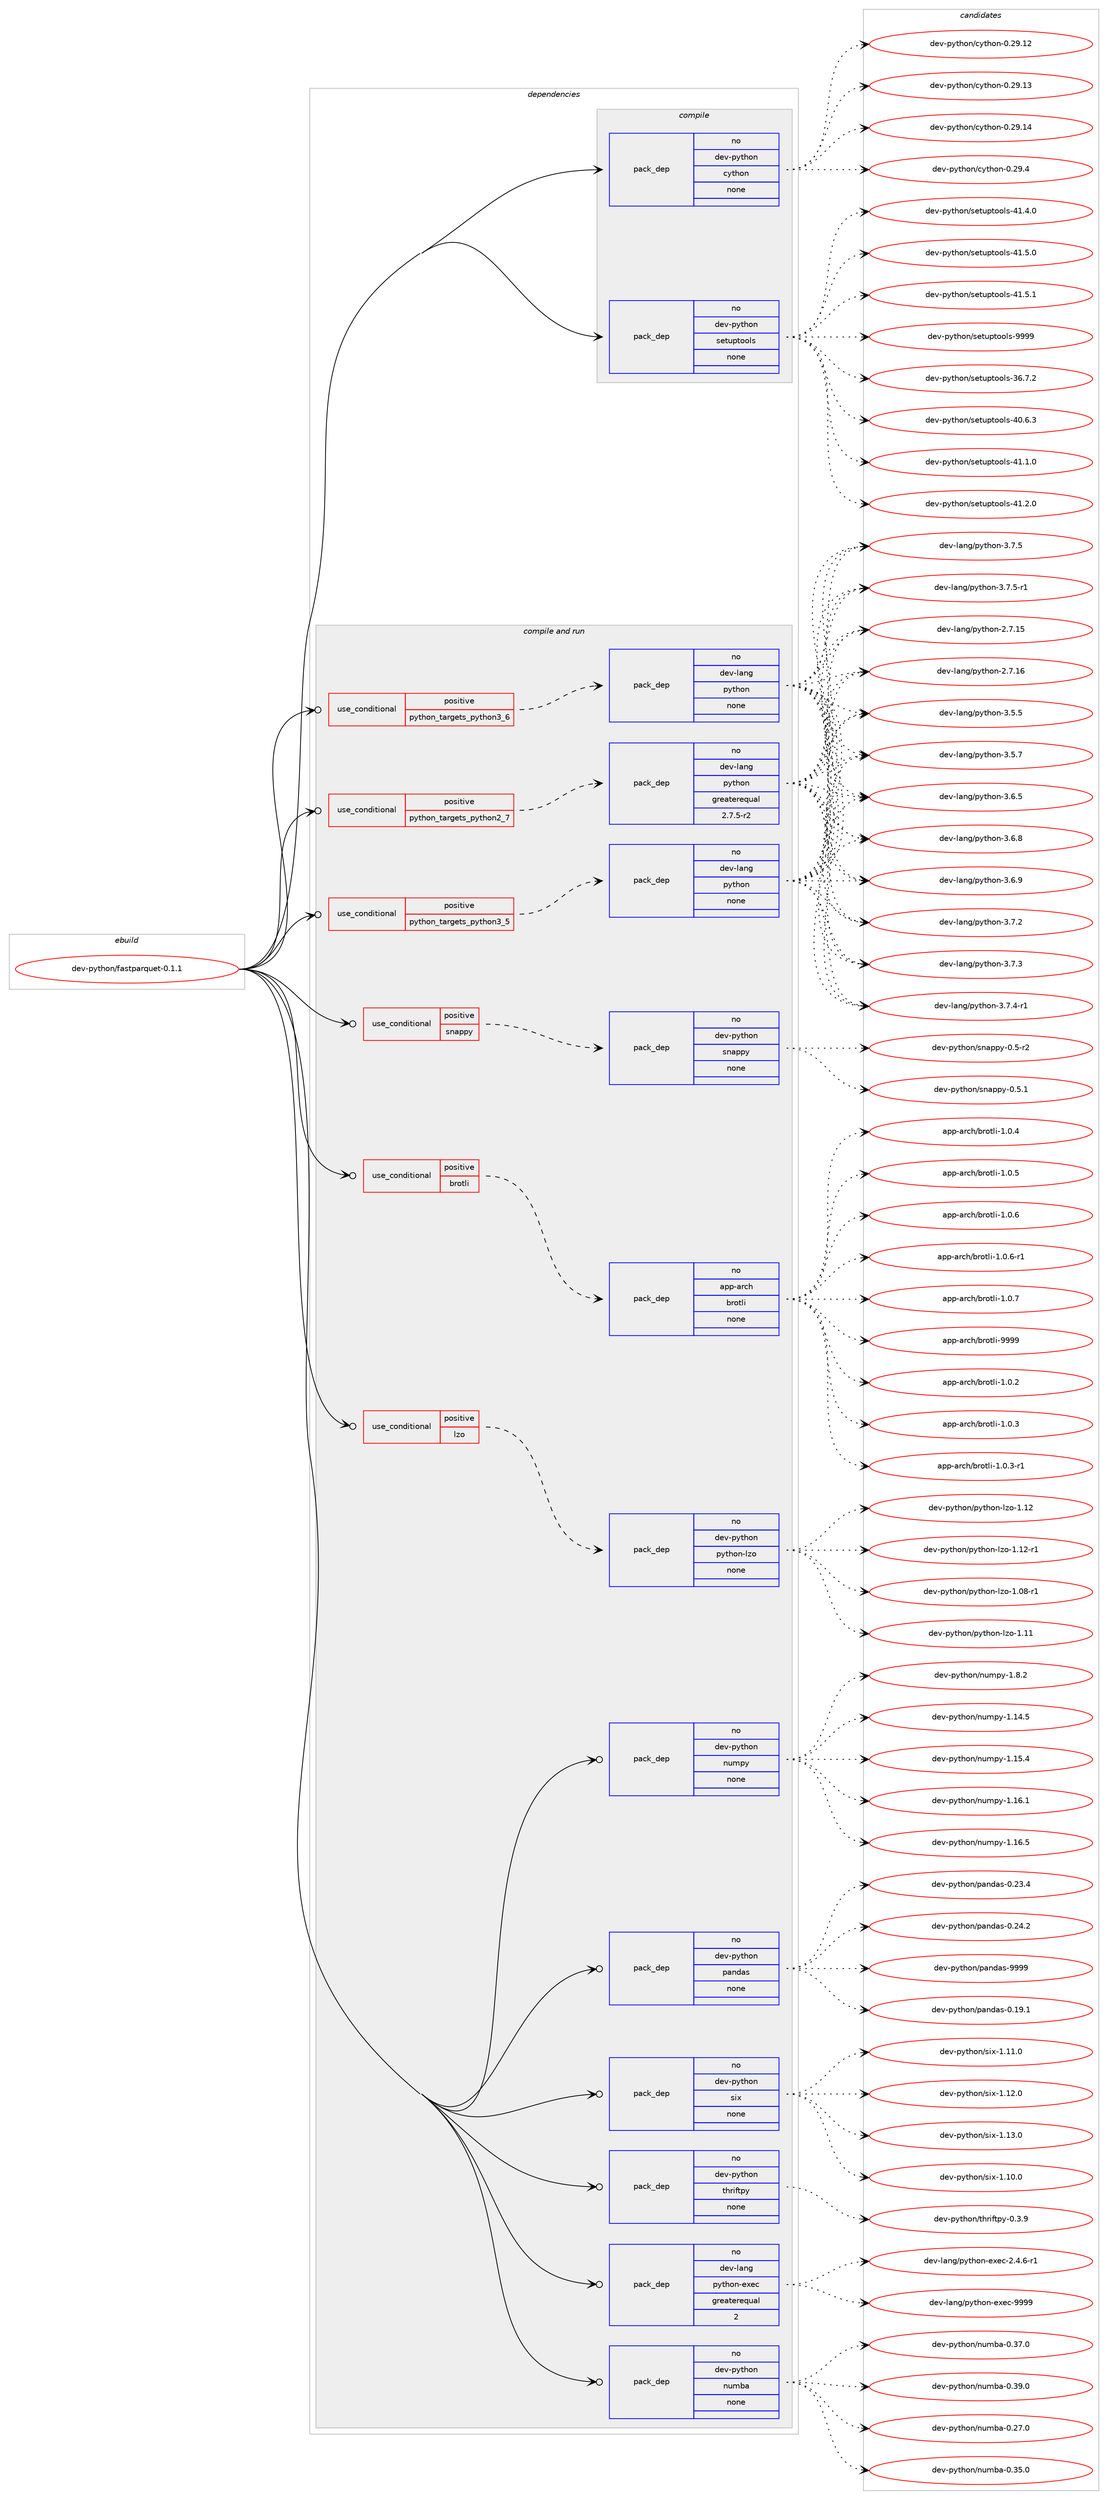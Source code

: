 digraph prolog {

# *************
# Graph options
# *************

newrank=true;
concentrate=true;
compound=true;
graph [rankdir=LR,fontname=Helvetica,fontsize=10,ranksep=1.5];#, ranksep=2.5, nodesep=0.2];
edge  [arrowhead=vee];
node  [fontname=Helvetica,fontsize=10];

# **********
# The ebuild
# **********

subgraph cluster_leftcol {
color=gray;
rank=same;
label=<<i>ebuild</i>>;
id [label="dev-python/fastparquet-0.1.1", color=red, width=4, href="../dev-python/fastparquet-0.1.1.svg"];
}

# ****************
# The dependencies
# ****************

subgraph cluster_midcol {
color=gray;
label=<<i>dependencies</i>>;
subgraph cluster_compile {
fillcolor="#eeeeee";
style=filled;
label=<<i>compile</i>>;
subgraph pack452988 {
dependency603959 [label=<<TABLE BORDER="0" CELLBORDER="1" CELLSPACING="0" CELLPADDING="4" WIDTH="220"><TR><TD ROWSPAN="6" CELLPADDING="30">pack_dep</TD></TR><TR><TD WIDTH="110">no</TD></TR><TR><TD>dev-python</TD></TR><TR><TD>cython</TD></TR><TR><TD>none</TD></TR><TR><TD></TD></TR></TABLE>>, shape=none, color=blue];
}
id:e -> dependency603959:w [weight=20,style="solid",arrowhead="vee"];
subgraph pack452989 {
dependency603960 [label=<<TABLE BORDER="0" CELLBORDER="1" CELLSPACING="0" CELLPADDING="4" WIDTH="220"><TR><TD ROWSPAN="6" CELLPADDING="30">pack_dep</TD></TR><TR><TD WIDTH="110">no</TD></TR><TR><TD>dev-python</TD></TR><TR><TD>setuptools</TD></TR><TR><TD>none</TD></TR><TR><TD></TD></TR></TABLE>>, shape=none, color=blue];
}
id:e -> dependency603960:w [weight=20,style="solid",arrowhead="vee"];
}
subgraph cluster_compileandrun {
fillcolor="#eeeeee";
style=filled;
label=<<i>compile and run</i>>;
subgraph cond139174 {
dependency603961 [label=<<TABLE BORDER="0" CELLBORDER="1" CELLSPACING="0" CELLPADDING="4"><TR><TD ROWSPAN="3" CELLPADDING="10">use_conditional</TD></TR><TR><TD>positive</TD></TR><TR><TD>brotli</TD></TR></TABLE>>, shape=none, color=red];
subgraph pack452990 {
dependency603962 [label=<<TABLE BORDER="0" CELLBORDER="1" CELLSPACING="0" CELLPADDING="4" WIDTH="220"><TR><TD ROWSPAN="6" CELLPADDING="30">pack_dep</TD></TR><TR><TD WIDTH="110">no</TD></TR><TR><TD>app-arch</TD></TR><TR><TD>brotli</TD></TR><TR><TD>none</TD></TR><TR><TD></TD></TR></TABLE>>, shape=none, color=blue];
}
dependency603961:e -> dependency603962:w [weight=20,style="dashed",arrowhead="vee"];
}
id:e -> dependency603961:w [weight=20,style="solid",arrowhead="odotvee"];
subgraph cond139175 {
dependency603963 [label=<<TABLE BORDER="0" CELLBORDER="1" CELLSPACING="0" CELLPADDING="4"><TR><TD ROWSPAN="3" CELLPADDING="10">use_conditional</TD></TR><TR><TD>positive</TD></TR><TR><TD>lzo</TD></TR></TABLE>>, shape=none, color=red];
subgraph pack452991 {
dependency603964 [label=<<TABLE BORDER="0" CELLBORDER="1" CELLSPACING="0" CELLPADDING="4" WIDTH="220"><TR><TD ROWSPAN="6" CELLPADDING="30">pack_dep</TD></TR><TR><TD WIDTH="110">no</TD></TR><TR><TD>dev-python</TD></TR><TR><TD>python-lzo</TD></TR><TR><TD>none</TD></TR><TR><TD></TD></TR></TABLE>>, shape=none, color=blue];
}
dependency603963:e -> dependency603964:w [weight=20,style="dashed",arrowhead="vee"];
}
id:e -> dependency603963:w [weight=20,style="solid",arrowhead="odotvee"];
subgraph cond139176 {
dependency603965 [label=<<TABLE BORDER="0" CELLBORDER="1" CELLSPACING="0" CELLPADDING="4"><TR><TD ROWSPAN="3" CELLPADDING="10">use_conditional</TD></TR><TR><TD>positive</TD></TR><TR><TD>python_targets_python2_7</TD></TR></TABLE>>, shape=none, color=red];
subgraph pack452992 {
dependency603966 [label=<<TABLE BORDER="0" CELLBORDER="1" CELLSPACING="0" CELLPADDING="4" WIDTH="220"><TR><TD ROWSPAN="6" CELLPADDING="30">pack_dep</TD></TR><TR><TD WIDTH="110">no</TD></TR><TR><TD>dev-lang</TD></TR><TR><TD>python</TD></TR><TR><TD>greaterequal</TD></TR><TR><TD>2.7.5-r2</TD></TR></TABLE>>, shape=none, color=blue];
}
dependency603965:e -> dependency603966:w [weight=20,style="dashed",arrowhead="vee"];
}
id:e -> dependency603965:w [weight=20,style="solid",arrowhead="odotvee"];
subgraph cond139177 {
dependency603967 [label=<<TABLE BORDER="0" CELLBORDER="1" CELLSPACING="0" CELLPADDING="4"><TR><TD ROWSPAN="3" CELLPADDING="10">use_conditional</TD></TR><TR><TD>positive</TD></TR><TR><TD>python_targets_python3_5</TD></TR></TABLE>>, shape=none, color=red];
subgraph pack452993 {
dependency603968 [label=<<TABLE BORDER="0" CELLBORDER="1" CELLSPACING="0" CELLPADDING="4" WIDTH="220"><TR><TD ROWSPAN="6" CELLPADDING="30">pack_dep</TD></TR><TR><TD WIDTH="110">no</TD></TR><TR><TD>dev-lang</TD></TR><TR><TD>python</TD></TR><TR><TD>none</TD></TR><TR><TD></TD></TR></TABLE>>, shape=none, color=blue];
}
dependency603967:e -> dependency603968:w [weight=20,style="dashed",arrowhead="vee"];
}
id:e -> dependency603967:w [weight=20,style="solid",arrowhead="odotvee"];
subgraph cond139178 {
dependency603969 [label=<<TABLE BORDER="0" CELLBORDER="1" CELLSPACING="0" CELLPADDING="4"><TR><TD ROWSPAN="3" CELLPADDING="10">use_conditional</TD></TR><TR><TD>positive</TD></TR><TR><TD>python_targets_python3_6</TD></TR></TABLE>>, shape=none, color=red];
subgraph pack452994 {
dependency603970 [label=<<TABLE BORDER="0" CELLBORDER="1" CELLSPACING="0" CELLPADDING="4" WIDTH="220"><TR><TD ROWSPAN="6" CELLPADDING="30">pack_dep</TD></TR><TR><TD WIDTH="110">no</TD></TR><TR><TD>dev-lang</TD></TR><TR><TD>python</TD></TR><TR><TD>none</TD></TR><TR><TD></TD></TR></TABLE>>, shape=none, color=blue];
}
dependency603969:e -> dependency603970:w [weight=20,style="dashed",arrowhead="vee"];
}
id:e -> dependency603969:w [weight=20,style="solid",arrowhead="odotvee"];
subgraph cond139179 {
dependency603971 [label=<<TABLE BORDER="0" CELLBORDER="1" CELLSPACING="0" CELLPADDING="4"><TR><TD ROWSPAN="3" CELLPADDING="10">use_conditional</TD></TR><TR><TD>positive</TD></TR><TR><TD>snappy</TD></TR></TABLE>>, shape=none, color=red];
subgraph pack452995 {
dependency603972 [label=<<TABLE BORDER="0" CELLBORDER="1" CELLSPACING="0" CELLPADDING="4" WIDTH="220"><TR><TD ROWSPAN="6" CELLPADDING="30">pack_dep</TD></TR><TR><TD WIDTH="110">no</TD></TR><TR><TD>dev-python</TD></TR><TR><TD>snappy</TD></TR><TR><TD>none</TD></TR><TR><TD></TD></TR></TABLE>>, shape=none, color=blue];
}
dependency603971:e -> dependency603972:w [weight=20,style="dashed",arrowhead="vee"];
}
id:e -> dependency603971:w [weight=20,style="solid",arrowhead="odotvee"];
subgraph pack452996 {
dependency603973 [label=<<TABLE BORDER="0" CELLBORDER="1" CELLSPACING="0" CELLPADDING="4" WIDTH="220"><TR><TD ROWSPAN="6" CELLPADDING="30">pack_dep</TD></TR><TR><TD WIDTH="110">no</TD></TR><TR><TD>dev-lang</TD></TR><TR><TD>python-exec</TD></TR><TR><TD>greaterequal</TD></TR><TR><TD>2</TD></TR></TABLE>>, shape=none, color=blue];
}
id:e -> dependency603973:w [weight=20,style="solid",arrowhead="odotvee"];
subgraph pack452997 {
dependency603974 [label=<<TABLE BORDER="0" CELLBORDER="1" CELLSPACING="0" CELLPADDING="4" WIDTH="220"><TR><TD ROWSPAN="6" CELLPADDING="30">pack_dep</TD></TR><TR><TD WIDTH="110">no</TD></TR><TR><TD>dev-python</TD></TR><TR><TD>numba</TD></TR><TR><TD>none</TD></TR><TR><TD></TD></TR></TABLE>>, shape=none, color=blue];
}
id:e -> dependency603974:w [weight=20,style="solid",arrowhead="odotvee"];
subgraph pack452998 {
dependency603975 [label=<<TABLE BORDER="0" CELLBORDER="1" CELLSPACING="0" CELLPADDING="4" WIDTH="220"><TR><TD ROWSPAN="6" CELLPADDING="30">pack_dep</TD></TR><TR><TD WIDTH="110">no</TD></TR><TR><TD>dev-python</TD></TR><TR><TD>numpy</TD></TR><TR><TD>none</TD></TR><TR><TD></TD></TR></TABLE>>, shape=none, color=blue];
}
id:e -> dependency603975:w [weight=20,style="solid",arrowhead="odotvee"];
subgraph pack452999 {
dependency603976 [label=<<TABLE BORDER="0" CELLBORDER="1" CELLSPACING="0" CELLPADDING="4" WIDTH="220"><TR><TD ROWSPAN="6" CELLPADDING="30">pack_dep</TD></TR><TR><TD WIDTH="110">no</TD></TR><TR><TD>dev-python</TD></TR><TR><TD>pandas</TD></TR><TR><TD>none</TD></TR><TR><TD></TD></TR></TABLE>>, shape=none, color=blue];
}
id:e -> dependency603976:w [weight=20,style="solid",arrowhead="odotvee"];
subgraph pack453000 {
dependency603977 [label=<<TABLE BORDER="0" CELLBORDER="1" CELLSPACING="0" CELLPADDING="4" WIDTH="220"><TR><TD ROWSPAN="6" CELLPADDING="30">pack_dep</TD></TR><TR><TD WIDTH="110">no</TD></TR><TR><TD>dev-python</TD></TR><TR><TD>six</TD></TR><TR><TD>none</TD></TR><TR><TD></TD></TR></TABLE>>, shape=none, color=blue];
}
id:e -> dependency603977:w [weight=20,style="solid",arrowhead="odotvee"];
subgraph pack453001 {
dependency603978 [label=<<TABLE BORDER="0" CELLBORDER="1" CELLSPACING="0" CELLPADDING="4" WIDTH="220"><TR><TD ROWSPAN="6" CELLPADDING="30">pack_dep</TD></TR><TR><TD WIDTH="110">no</TD></TR><TR><TD>dev-python</TD></TR><TR><TD>thriftpy</TD></TR><TR><TD>none</TD></TR><TR><TD></TD></TR></TABLE>>, shape=none, color=blue];
}
id:e -> dependency603978:w [weight=20,style="solid",arrowhead="odotvee"];
}
subgraph cluster_run {
fillcolor="#eeeeee";
style=filled;
label=<<i>run</i>>;
}
}

# **************
# The candidates
# **************

subgraph cluster_choices {
rank=same;
color=gray;
label=<<i>candidates</i>>;

subgraph choice452988 {
color=black;
nodesep=1;
choice1001011184511212111610411111047991211161041111104548465057464950 [label="dev-python/cython-0.29.12", color=red, width=4,href="../dev-python/cython-0.29.12.svg"];
choice1001011184511212111610411111047991211161041111104548465057464951 [label="dev-python/cython-0.29.13", color=red, width=4,href="../dev-python/cython-0.29.13.svg"];
choice1001011184511212111610411111047991211161041111104548465057464952 [label="dev-python/cython-0.29.14", color=red, width=4,href="../dev-python/cython-0.29.14.svg"];
choice10010111845112121116104111110479912111610411111045484650574652 [label="dev-python/cython-0.29.4", color=red, width=4,href="../dev-python/cython-0.29.4.svg"];
dependency603959:e -> choice1001011184511212111610411111047991211161041111104548465057464950:w [style=dotted,weight="100"];
dependency603959:e -> choice1001011184511212111610411111047991211161041111104548465057464951:w [style=dotted,weight="100"];
dependency603959:e -> choice1001011184511212111610411111047991211161041111104548465057464952:w [style=dotted,weight="100"];
dependency603959:e -> choice10010111845112121116104111110479912111610411111045484650574652:w [style=dotted,weight="100"];
}
subgraph choice452989 {
color=black;
nodesep=1;
choice100101118451121211161041111104711510111611711211611111110811545515446554650 [label="dev-python/setuptools-36.7.2", color=red, width=4,href="../dev-python/setuptools-36.7.2.svg"];
choice100101118451121211161041111104711510111611711211611111110811545524846544651 [label="dev-python/setuptools-40.6.3", color=red, width=4,href="../dev-python/setuptools-40.6.3.svg"];
choice100101118451121211161041111104711510111611711211611111110811545524946494648 [label="dev-python/setuptools-41.1.0", color=red, width=4,href="../dev-python/setuptools-41.1.0.svg"];
choice100101118451121211161041111104711510111611711211611111110811545524946504648 [label="dev-python/setuptools-41.2.0", color=red, width=4,href="../dev-python/setuptools-41.2.0.svg"];
choice100101118451121211161041111104711510111611711211611111110811545524946524648 [label="dev-python/setuptools-41.4.0", color=red, width=4,href="../dev-python/setuptools-41.4.0.svg"];
choice100101118451121211161041111104711510111611711211611111110811545524946534648 [label="dev-python/setuptools-41.5.0", color=red, width=4,href="../dev-python/setuptools-41.5.0.svg"];
choice100101118451121211161041111104711510111611711211611111110811545524946534649 [label="dev-python/setuptools-41.5.1", color=red, width=4,href="../dev-python/setuptools-41.5.1.svg"];
choice10010111845112121116104111110471151011161171121161111111081154557575757 [label="dev-python/setuptools-9999", color=red, width=4,href="../dev-python/setuptools-9999.svg"];
dependency603960:e -> choice100101118451121211161041111104711510111611711211611111110811545515446554650:w [style=dotted,weight="100"];
dependency603960:e -> choice100101118451121211161041111104711510111611711211611111110811545524846544651:w [style=dotted,weight="100"];
dependency603960:e -> choice100101118451121211161041111104711510111611711211611111110811545524946494648:w [style=dotted,weight="100"];
dependency603960:e -> choice100101118451121211161041111104711510111611711211611111110811545524946504648:w [style=dotted,weight="100"];
dependency603960:e -> choice100101118451121211161041111104711510111611711211611111110811545524946524648:w [style=dotted,weight="100"];
dependency603960:e -> choice100101118451121211161041111104711510111611711211611111110811545524946534648:w [style=dotted,weight="100"];
dependency603960:e -> choice100101118451121211161041111104711510111611711211611111110811545524946534649:w [style=dotted,weight="100"];
dependency603960:e -> choice10010111845112121116104111110471151011161171121161111111081154557575757:w [style=dotted,weight="100"];
}
subgraph choice452990 {
color=black;
nodesep=1;
choice971121124597114991044798114111116108105454946484650 [label="app-arch/brotli-1.0.2", color=red, width=4,href="../app-arch/brotli-1.0.2.svg"];
choice971121124597114991044798114111116108105454946484651 [label="app-arch/brotli-1.0.3", color=red, width=4,href="../app-arch/brotli-1.0.3.svg"];
choice9711211245971149910447981141111161081054549464846514511449 [label="app-arch/brotli-1.0.3-r1", color=red, width=4,href="../app-arch/brotli-1.0.3-r1.svg"];
choice971121124597114991044798114111116108105454946484652 [label="app-arch/brotli-1.0.4", color=red, width=4,href="../app-arch/brotli-1.0.4.svg"];
choice971121124597114991044798114111116108105454946484653 [label="app-arch/brotli-1.0.5", color=red, width=4,href="../app-arch/brotli-1.0.5.svg"];
choice971121124597114991044798114111116108105454946484654 [label="app-arch/brotli-1.0.6", color=red, width=4,href="../app-arch/brotli-1.0.6.svg"];
choice9711211245971149910447981141111161081054549464846544511449 [label="app-arch/brotli-1.0.6-r1", color=red, width=4,href="../app-arch/brotli-1.0.6-r1.svg"];
choice971121124597114991044798114111116108105454946484655 [label="app-arch/brotli-1.0.7", color=red, width=4,href="../app-arch/brotli-1.0.7.svg"];
choice9711211245971149910447981141111161081054557575757 [label="app-arch/brotli-9999", color=red, width=4,href="../app-arch/brotli-9999.svg"];
dependency603962:e -> choice971121124597114991044798114111116108105454946484650:w [style=dotted,weight="100"];
dependency603962:e -> choice971121124597114991044798114111116108105454946484651:w [style=dotted,weight="100"];
dependency603962:e -> choice9711211245971149910447981141111161081054549464846514511449:w [style=dotted,weight="100"];
dependency603962:e -> choice971121124597114991044798114111116108105454946484652:w [style=dotted,weight="100"];
dependency603962:e -> choice971121124597114991044798114111116108105454946484653:w [style=dotted,weight="100"];
dependency603962:e -> choice971121124597114991044798114111116108105454946484654:w [style=dotted,weight="100"];
dependency603962:e -> choice9711211245971149910447981141111161081054549464846544511449:w [style=dotted,weight="100"];
dependency603962:e -> choice971121124597114991044798114111116108105454946484655:w [style=dotted,weight="100"];
dependency603962:e -> choice9711211245971149910447981141111161081054557575757:w [style=dotted,weight="100"];
}
subgraph choice452991 {
color=black;
nodesep=1;
choice10010111845112121116104111110471121211161041111104510812211145494648564511449 [label="dev-python/python-lzo-1.08-r1", color=red, width=4,href="../dev-python/python-lzo-1.08-r1.svg"];
choice1001011184511212111610411111047112121116104111110451081221114549464949 [label="dev-python/python-lzo-1.11", color=red, width=4,href="../dev-python/python-lzo-1.11.svg"];
choice1001011184511212111610411111047112121116104111110451081221114549464950 [label="dev-python/python-lzo-1.12", color=red, width=4,href="../dev-python/python-lzo-1.12.svg"];
choice10010111845112121116104111110471121211161041111104510812211145494649504511449 [label="dev-python/python-lzo-1.12-r1", color=red, width=4,href="../dev-python/python-lzo-1.12-r1.svg"];
dependency603964:e -> choice10010111845112121116104111110471121211161041111104510812211145494648564511449:w [style=dotted,weight="100"];
dependency603964:e -> choice1001011184511212111610411111047112121116104111110451081221114549464949:w [style=dotted,weight="100"];
dependency603964:e -> choice1001011184511212111610411111047112121116104111110451081221114549464950:w [style=dotted,weight="100"];
dependency603964:e -> choice10010111845112121116104111110471121211161041111104510812211145494649504511449:w [style=dotted,weight="100"];
}
subgraph choice452992 {
color=black;
nodesep=1;
choice10010111845108971101034711212111610411111045504655464953 [label="dev-lang/python-2.7.15", color=red, width=4,href="../dev-lang/python-2.7.15.svg"];
choice10010111845108971101034711212111610411111045504655464954 [label="dev-lang/python-2.7.16", color=red, width=4,href="../dev-lang/python-2.7.16.svg"];
choice100101118451089711010347112121116104111110455146534653 [label="dev-lang/python-3.5.5", color=red, width=4,href="../dev-lang/python-3.5.5.svg"];
choice100101118451089711010347112121116104111110455146534655 [label="dev-lang/python-3.5.7", color=red, width=4,href="../dev-lang/python-3.5.7.svg"];
choice100101118451089711010347112121116104111110455146544653 [label="dev-lang/python-3.6.5", color=red, width=4,href="../dev-lang/python-3.6.5.svg"];
choice100101118451089711010347112121116104111110455146544656 [label="dev-lang/python-3.6.8", color=red, width=4,href="../dev-lang/python-3.6.8.svg"];
choice100101118451089711010347112121116104111110455146544657 [label="dev-lang/python-3.6.9", color=red, width=4,href="../dev-lang/python-3.6.9.svg"];
choice100101118451089711010347112121116104111110455146554650 [label="dev-lang/python-3.7.2", color=red, width=4,href="../dev-lang/python-3.7.2.svg"];
choice100101118451089711010347112121116104111110455146554651 [label="dev-lang/python-3.7.3", color=red, width=4,href="../dev-lang/python-3.7.3.svg"];
choice1001011184510897110103471121211161041111104551465546524511449 [label="dev-lang/python-3.7.4-r1", color=red, width=4,href="../dev-lang/python-3.7.4-r1.svg"];
choice100101118451089711010347112121116104111110455146554653 [label="dev-lang/python-3.7.5", color=red, width=4,href="../dev-lang/python-3.7.5.svg"];
choice1001011184510897110103471121211161041111104551465546534511449 [label="dev-lang/python-3.7.5-r1", color=red, width=4,href="../dev-lang/python-3.7.5-r1.svg"];
dependency603966:e -> choice10010111845108971101034711212111610411111045504655464953:w [style=dotted,weight="100"];
dependency603966:e -> choice10010111845108971101034711212111610411111045504655464954:w [style=dotted,weight="100"];
dependency603966:e -> choice100101118451089711010347112121116104111110455146534653:w [style=dotted,weight="100"];
dependency603966:e -> choice100101118451089711010347112121116104111110455146534655:w [style=dotted,weight="100"];
dependency603966:e -> choice100101118451089711010347112121116104111110455146544653:w [style=dotted,weight="100"];
dependency603966:e -> choice100101118451089711010347112121116104111110455146544656:w [style=dotted,weight="100"];
dependency603966:e -> choice100101118451089711010347112121116104111110455146544657:w [style=dotted,weight="100"];
dependency603966:e -> choice100101118451089711010347112121116104111110455146554650:w [style=dotted,weight="100"];
dependency603966:e -> choice100101118451089711010347112121116104111110455146554651:w [style=dotted,weight="100"];
dependency603966:e -> choice1001011184510897110103471121211161041111104551465546524511449:w [style=dotted,weight="100"];
dependency603966:e -> choice100101118451089711010347112121116104111110455146554653:w [style=dotted,weight="100"];
dependency603966:e -> choice1001011184510897110103471121211161041111104551465546534511449:w [style=dotted,weight="100"];
}
subgraph choice452993 {
color=black;
nodesep=1;
choice10010111845108971101034711212111610411111045504655464953 [label="dev-lang/python-2.7.15", color=red, width=4,href="../dev-lang/python-2.7.15.svg"];
choice10010111845108971101034711212111610411111045504655464954 [label="dev-lang/python-2.7.16", color=red, width=4,href="../dev-lang/python-2.7.16.svg"];
choice100101118451089711010347112121116104111110455146534653 [label="dev-lang/python-3.5.5", color=red, width=4,href="../dev-lang/python-3.5.5.svg"];
choice100101118451089711010347112121116104111110455146534655 [label="dev-lang/python-3.5.7", color=red, width=4,href="../dev-lang/python-3.5.7.svg"];
choice100101118451089711010347112121116104111110455146544653 [label="dev-lang/python-3.6.5", color=red, width=4,href="../dev-lang/python-3.6.5.svg"];
choice100101118451089711010347112121116104111110455146544656 [label="dev-lang/python-3.6.8", color=red, width=4,href="../dev-lang/python-3.6.8.svg"];
choice100101118451089711010347112121116104111110455146544657 [label="dev-lang/python-3.6.9", color=red, width=4,href="../dev-lang/python-3.6.9.svg"];
choice100101118451089711010347112121116104111110455146554650 [label="dev-lang/python-3.7.2", color=red, width=4,href="../dev-lang/python-3.7.2.svg"];
choice100101118451089711010347112121116104111110455146554651 [label="dev-lang/python-3.7.3", color=red, width=4,href="../dev-lang/python-3.7.3.svg"];
choice1001011184510897110103471121211161041111104551465546524511449 [label="dev-lang/python-3.7.4-r1", color=red, width=4,href="../dev-lang/python-3.7.4-r1.svg"];
choice100101118451089711010347112121116104111110455146554653 [label="dev-lang/python-3.7.5", color=red, width=4,href="../dev-lang/python-3.7.5.svg"];
choice1001011184510897110103471121211161041111104551465546534511449 [label="dev-lang/python-3.7.5-r1", color=red, width=4,href="../dev-lang/python-3.7.5-r1.svg"];
dependency603968:e -> choice10010111845108971101034711212111610411111045504655464953:w [style=dotted,weight="100"];
dependency603968:e -> choice10010111845108971101034711212111610411111045504655464954:w [style=dotted,weight="100"];
dependency603968:e -> choice100101118451089711010347112121116104111110455146534653:w [style=dotted,weight="100"];
dependency603968:e -> choice100101118451089711010347112121116104111110455146534655:w [style=dotted,weight="100"];
dependency603968:e -> choice100101118451089711010347112121116104111110455146544653:w [style=dotted,weight="100"];
dependency603968:e -> choice100101118451089711010347112121116104111110455146544656:w [style=dotted,weight="100"];
dependency603968:e -> choice100101118451089711010347112121116104111110455146544657:w [style=dotted,weight="100"];
dependency603968:e -> choice100101118451089711010347112121116104111110455146554650:w [style=dotted,weight="100"];
dependency603968:e -> choice100101118451089711010347112121116104111110455146554651:w [style=dotted,weight="100"];
dependency603968:e -> choice1001011184510897110103471121211161041111104551465546524511449:w [style=dotted,weight="100"];
dependency603968:e -> choice100101118451089711010347112121116104111110455146554653:w [style=dotted,weight="100"];
dependency603968:e -> choice1001011184510897110103471121211161041111104551465546534511449:w [style=dotted,weight="100"];
}
subgraph choice452994 {
color=black;
nodesep=1;
choice10010111845108971101034711212111610411111045504655464953 [label="dev-lang/python-2.7.15", color=red, width=4,href="../dev-lang/python-2.7.15.svg"];
choice10010111845108971101034711212111610411111045504655464954 [label="dev-lang/python-2.7.16", color=red, width=4,href="../dev-lang/python-2.7.16.svg"];
choice100101118451089711010347112121116104111110455146534653 [label="dev-lang/python-3.5.5", color=red, width=4,href="../dev-lang/python-3.5.5.svg"];
choice100101118451089711010347112121116104111110455146534655 [label="dev-lang/python-3.5.7", color=red, width=4,href="../dev-lang/python-3.5.7.svg"];
choice100101118451089711010347112121116104111110455146544653 [label="dev-lang/python-3.6.5", color=red, width=4,href="../dev-lang/python-3.6.5.svg"];
choice100101118451089711010347112121116104111110455146544656 [label="dev-lang/python-3.6.8", color=red, width=4,href="../dev-lang/python-3.6.8.svg"];
choice100101118451089711010347112121116104111110455146544657 [label="dev-lang/python-3.6.9", color=red, width=4,href="../dev-lang/python-3.6.9.svg"];
choice100101118451089711010347112121116104111110455146554650 [label="dev-lang/python-3.7.2", color=red, width=4,href="../dev-lang/python-3.7.2.svg"];
choice100101118451089711010347112121116104111110455146554651 [label="dev-lang/python-3.7.3", color=red, width=4,href="../dev-lang/python-3.7.3.svg"];
choice1001011184510897110103471121211161041111104551465546524511449 [label="dev-lang/python-3.7.4-r1", color=red, width=4,href="../dev-lang/python-3.7.4-r1.svg"];
choice100101118451089711010347112121116104111110455146554653 [label="dev-lang/python-3.7.5", color=red, width=4,href="../dev-lang/python-3.7.5.svg"];
choice1001011184510897110103471121211161041111104551465546534511449 [label="dev-lang/python-3.7.5-r1", color=red, width=4,href="../dev-lang/python-3.7.5-r1.svg"];
dependency603970:e -> choice10010111845108971101034711212111610411111045504655464953:w [style=dotted,weight="100"];
dependency603970:e -> choice10010111845108971101034711212111610411111045504655464954:w [style=dotted,weight="100"];
dependency603970:e -> choice100101118451089711010347112121116104111110455146534653:w [style=dotted,weight="100"];
dependency603970:e -> choice100101118451089711010347112121116104111110455146534655:w [style=dotted,weight="100"];
dependency603970:e -> choice100101118451089711010347112121116104111110455146544653:w [style=dotted,weight="100"];
dependency603970:e -> choice100101118451089711010347112121116104111110455146544656:w [style=dotted,weight="100"];
dependency603970:e -> choice100101118451089711010347112121116104111110455146544657:w [style=dotted,weight="100"];
dependency603970:e -> choice100101118451089711010347112121116104111110455146554650:w [style=dotted,weight="100"];
dependency603970:e -> choice100101118451089711010347112121116104111110455146554651:w [style=dotted,weight="100"];
dependency603970:e -> choice1001011184510897110103471121211161041111104551465546524511449:w [style=dotted,weight="100"];
dependency603970:e -> choice100101118451089711010347112121116104111110455146554653:w [style=dotted,weight="100"];
dependency603970:e -> choice1001011184510897110103471121211161041111104551465546534511449:w [style=dotted,weight="100"];
}
subgraph choice452995 {
color=black;
nodesep=1;
choice100101118451121211161041111104711511097112112121454846534511450 [label="dev-python/snappy-0.5-r2", color=red, width=4,href="../dev-python/snappy-0.5-r2.svg"];
choice100101118451121211161041111104711511097112112121454846534649 [label="dev-python/snappy-0.5.1", color=red, width=4,href="../dev-python/snappy-0.5.1.svg"];
dependency603972:e -> choice100101118451121211161041111104711511097112112121454846534511450:w [style=dotted,weight="100"];
dependency603972:e -> choice100101118451121211161041111104711511097112112121454846534649:w [style=dotted,weight="100"];
}
subgraph choice452996 {
color=black;
nodesep=1;
choice10010111845108971101034711212111610411111045101120101994550465246544511449 [label="dev-lang/python-exec-2.4.6-r1", color=red, width=4,href="../dev-lang/python-exec-2.4.6-r1.svg"];
choice10010111845108971101034711212111610411111045101120101994557575757 [label="dev-lang/python-exec-9999", color=red, width=4,href="../dev-lang/python-exec-9999.svg"];
dependency603973:e -> choice10010111845108971101034711212111610411111045101120101994550465246544511449:w [style=dotted,weight="100"];
dependency603973:e -> choice10010111845108971101034711212111610411111045101120101994557575757:w [style=dotted,weight="100"];
}
subgraph choice452997 {
color=black;
nodesep=1;
choice1001011184511212111610411111047110117109989745484650554648 [label="dev-python/numba-0.27.0", color=red, width=4,href="../dev-python/numba-0.27.0.svg"];
choice1001011184511212111610411111047110117109989745484651534648 [label="dev-python/numba-0.35.0", color=red, width=4,href="../dev-python/numba-0.35.0.svg"];
choice1001011184511212111610411111047110117109989745484651554648 [label="dev-python/numba-0.37.0", color=red, width=4,href="../dev-python/numba-0.37.0.svg"];
choice1001011184511212111610411111047110117109989745484651574648 [label="dev-python/numba-0.39.0", color=red, width=4,href="../dev-python/numba-0.39.0.svg"];
dependency603974:e -> choice1001011184511212111610411111047110117109989745484650554648:w [style=dotted,weight="100"];
dependency603974:e -> choice1001011184511212111610411111047110117109989745484651534648:w [style=dotted,weight="100"];
dependency603974:e -> choice1001011184511212111610411111047110117109989745484651554648:w [style=dotted,weight="100"];
dependency603974:e -> choice1001011184511212111610411111047110117109989745484651574648:w [style=dotted,weight="100"];
}
subgraph choice452998 {
color=black;
nodesep=1;
choice100101118451121211161041111104711011710911212145494649524653 [label="dev-python/numpy-1.14.5", color=red, width=4,href="../dev-python/numpy-1.14.5.svg"];
choice100101118451121211161041111104711011710911212145494649534652 [label="dev-python/numpy-1.15.4", color=red, width=4,href="../dev-python/numpy-1.15.4.svg"];
choice100101118451121211161041111104711011710911212145494649544649 [label="dev-python/numpy-1.16.1", color=red, width=4,href="../dev-python/numpy-1.16.1.svg"];
choice100101118451121211161041111104711011710911212145494649544653 [label="dev-python/numpy-1.16.5", color=red, width=4,href="../dev-python/numpy-1.16.5.svg"];
choice1001011184511212111610411111047110117109112121454946564650 [label="dev-python/numpy-1.8.2", color=red, width=4,href="../dev-python/numpy-1.8.2.svg"];
dependency603975:e -> choice100101118451121211161041111104711011710911212145494649524653:w [style=dotted,weight="100"];
dependency603975:e -> choice100101118451121211161041111104711011710911212145494649534652:w [style=dotted,weight="100"];
dependency603975:e -> choice100101118451121211161041111104711011710911212145494649544649:w [style=dotted,weight="100"];
dependency603975:e -> choice100101118451121211161041111104711011710911212145494649544653:w [style=dotted,weight="100"];
dependency603975:e -> choice1001011184511212111610411111047110117109112121454946564650:w [style=dotted,weight="100"];
}
subgraph choice452999 {
color=black;
nodesep=1;
choice1001011184511212111610411111047112971101009711545484649574649 [label="dev-python/pandas-0.19.1", color=red, width=4,href="../dev-python/pandas-0.19.1.svg"];
choice1001011184511212111610411111047112971101009711545484650514652 [label="dev-python/pandas-0.23.4", color=red, width=4,href="../dev-python/pandas-0.23.4.svg"];
choice1001011184511212111610411111047112971101009711545484650524650 [label="dev-python/pandas-0.24.2", color=red, width=4,href="../dev-python/pandas-0.24.2.svg"];
choice100101118451121211161041111104711297110100971154557575757 [label="dev-python/pandas-9999", color=red, width=4,href="../dev-python/pandas-9999.svg"];
dependency603976:e -> choice1001011184511212111610411111047112971101009711545484649574649:w [style=dotted,weight="100"];
dependency603976:e -> choice1001011184511212111610411111047112971101009711545484650514652:w [style=dotted,weight="100"];
dependency603976:e -> choice1001011184511212111610411111047112971101009711545484650524650:w [style=dotted,weight="100"];
dependency603976:e -> choice100101118451121211161041111104711297110100971154557575757:w [style=dotted,weight="100"];
}
subgraph choice453000 {
color=black;
nodesep=1;
choice100101118451121211161041111104711510512045494649484648 [label="dev-python/six-1.10.0", color=red, width=4,href="../dev-python/six-1.10.0.svg"];
choice100101118451121211161041111104711510512045494649494648 [label="dev-python/six-1.11.0", color=red, width=4,href="../dev-python/six-1.11.0.svg"];
choice100101118451121211161041111104711510512045494649504648 [label="dev-python/six-1.12.0", color=red, width=4,href="../dev-python/six-1.12.0.svg"];
choice100101118451121211161041111104711510512045494649514648 [label="dev-python/six-1.13.0", color=red, width=4,href="../dev-python/six-1.13.0.svg"];
dependency603977:e -> choice100101118451121211161041111104711510512045494649484648:w [style=dotted,weight="100"];
dependency603977:e -> choice100101118451121211161041111104711510512045494649494648:w [style=dotted,weight="100"];
dependency603977:e -> choice100101118451121211161041111104711510512045494649504648:w [style=dotted,weight="100"];
dependency603977:e -> choice100101118451121211161041111104711510512045494649514648:w [style=dotted,weight="100"];
}
subgraph choice453001 {
color=black;
nodesep=1;
choice1001011184511212111610411111047116104114105102116112121454846514657 [label="dev-python/thriftpy-0.3.9", color=red, width=4,href="../dev-python/thriftpy-0.3.9.svg"];
dependency603978:e -> choice1001011184511212111610411111047116104114105102116112121454846514657:w [style=dotted,weight="100"];
}
}

}
